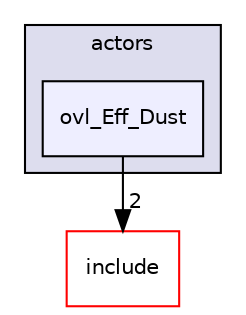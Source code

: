 digraph "src/overlays/actors/ovl_Eff_Dust" {
  compound=true
  node [ fontsize="10", fontname="Helvetica"];
  edge [ labelfontsize="10", labelfontname="Helvetica"];
  subgraph clusterdir_e93473484be31ce7bcb356bd643a22f8 {
    graph [ bgcolor="#ddddee", pencolor="black", label="actors" fontname="Helvetica", fontsize="10", URL="dir_e93473484be31ce7bcb356bd643a22f8.html"]
  dir_3b1658e8dcc3edabb1816db061714104 [shape=box, label="ovl_Eff_Dust", style="filled", fillcolor="#eeeeff", pencolor="black", URL="dir_3b1658e8dcc3edabb1816db061714104.html"];
  }
  dir_d44c64559bbebec7f509842c48db8b23 [shape=box label="include" fillcolor="white" style="filled" color="red" URL="dir_d44c64559bbebec7f509842c48db8b23.html"];
  dir_3b1658e8dcc3edabb1816db061714104->dir_d44c64559bbebec7f509842c48db8b23 [headlabel="2", labeldistance=1.5 headhref="dir_000173_000000.html"];
}
